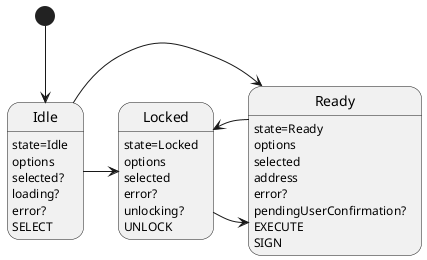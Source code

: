 @startuml
Idle: state=Idle
Idle: options
Idle: selected?
Idle: loading?
Idle: error?
Idle: SELECT
Locked: state=Locked
Locked: options
Locked: selected
Locked: error?
Locked: unlocking?
Locked: UNLOCK
Ready: state=Ready
Ready: options
Ready: selected
Ready: address
Ready: error?
Ready: pendingUserConfirmation?
Ready: EXECUTE
Ready: SIGN


[*] --> Idle
Idle -> Locked
Idle -> Ready
Locked -> Ready
Ready -> Locked
@enduml
